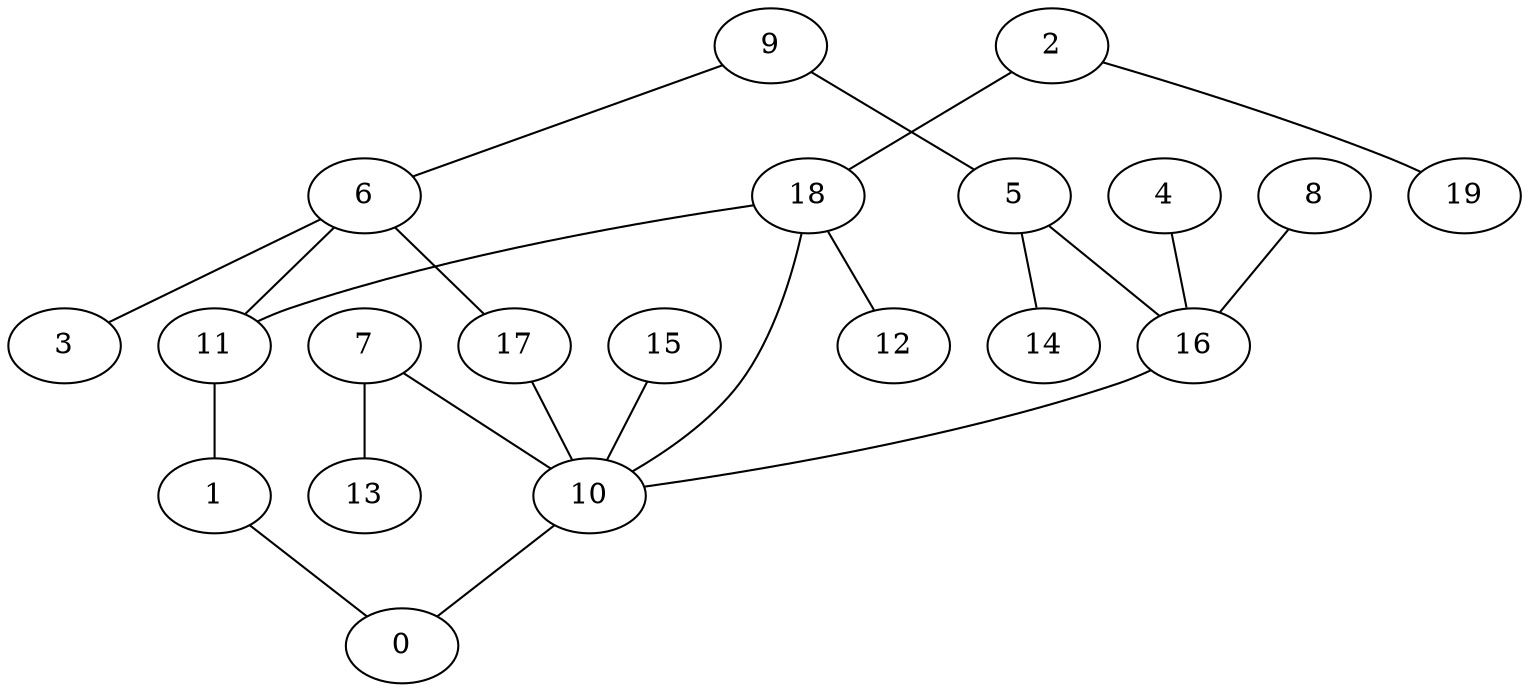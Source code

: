 digraph GG_graph {

subgraph G_graph {
edge [color = black]
"4" -> "16" [dir = none]
"9" -> "6" [dir = none]
"8" -> "16" [dir = none]
"5" -> "14" [dir = none]
"5" -> "16" [dir = none]
"10" -> "0" [dir = none]
"16" -> "10" [dir = none]
"2" -> "19" [dir = none]
"2" -> "18" [dir = none]
"6" -> "3" [dir = none]
"6" -> "17" [dir = none]
"18" -> "11" [dir = none]
"18" -> "12" [dir = none]
"18" -> "10" [dir = none]
"11" -> "1" [dir = none]
"17" -> "10" [dir = none]
"7" -> "13" [dir = none]
"7" -> "10" [dir = none]
"15" -> "10" [dir = none]
"9" -> "5" [dir = none]
"6" -> "11" [dir = none]
"1" -> "0" [dir = none]
}

}
